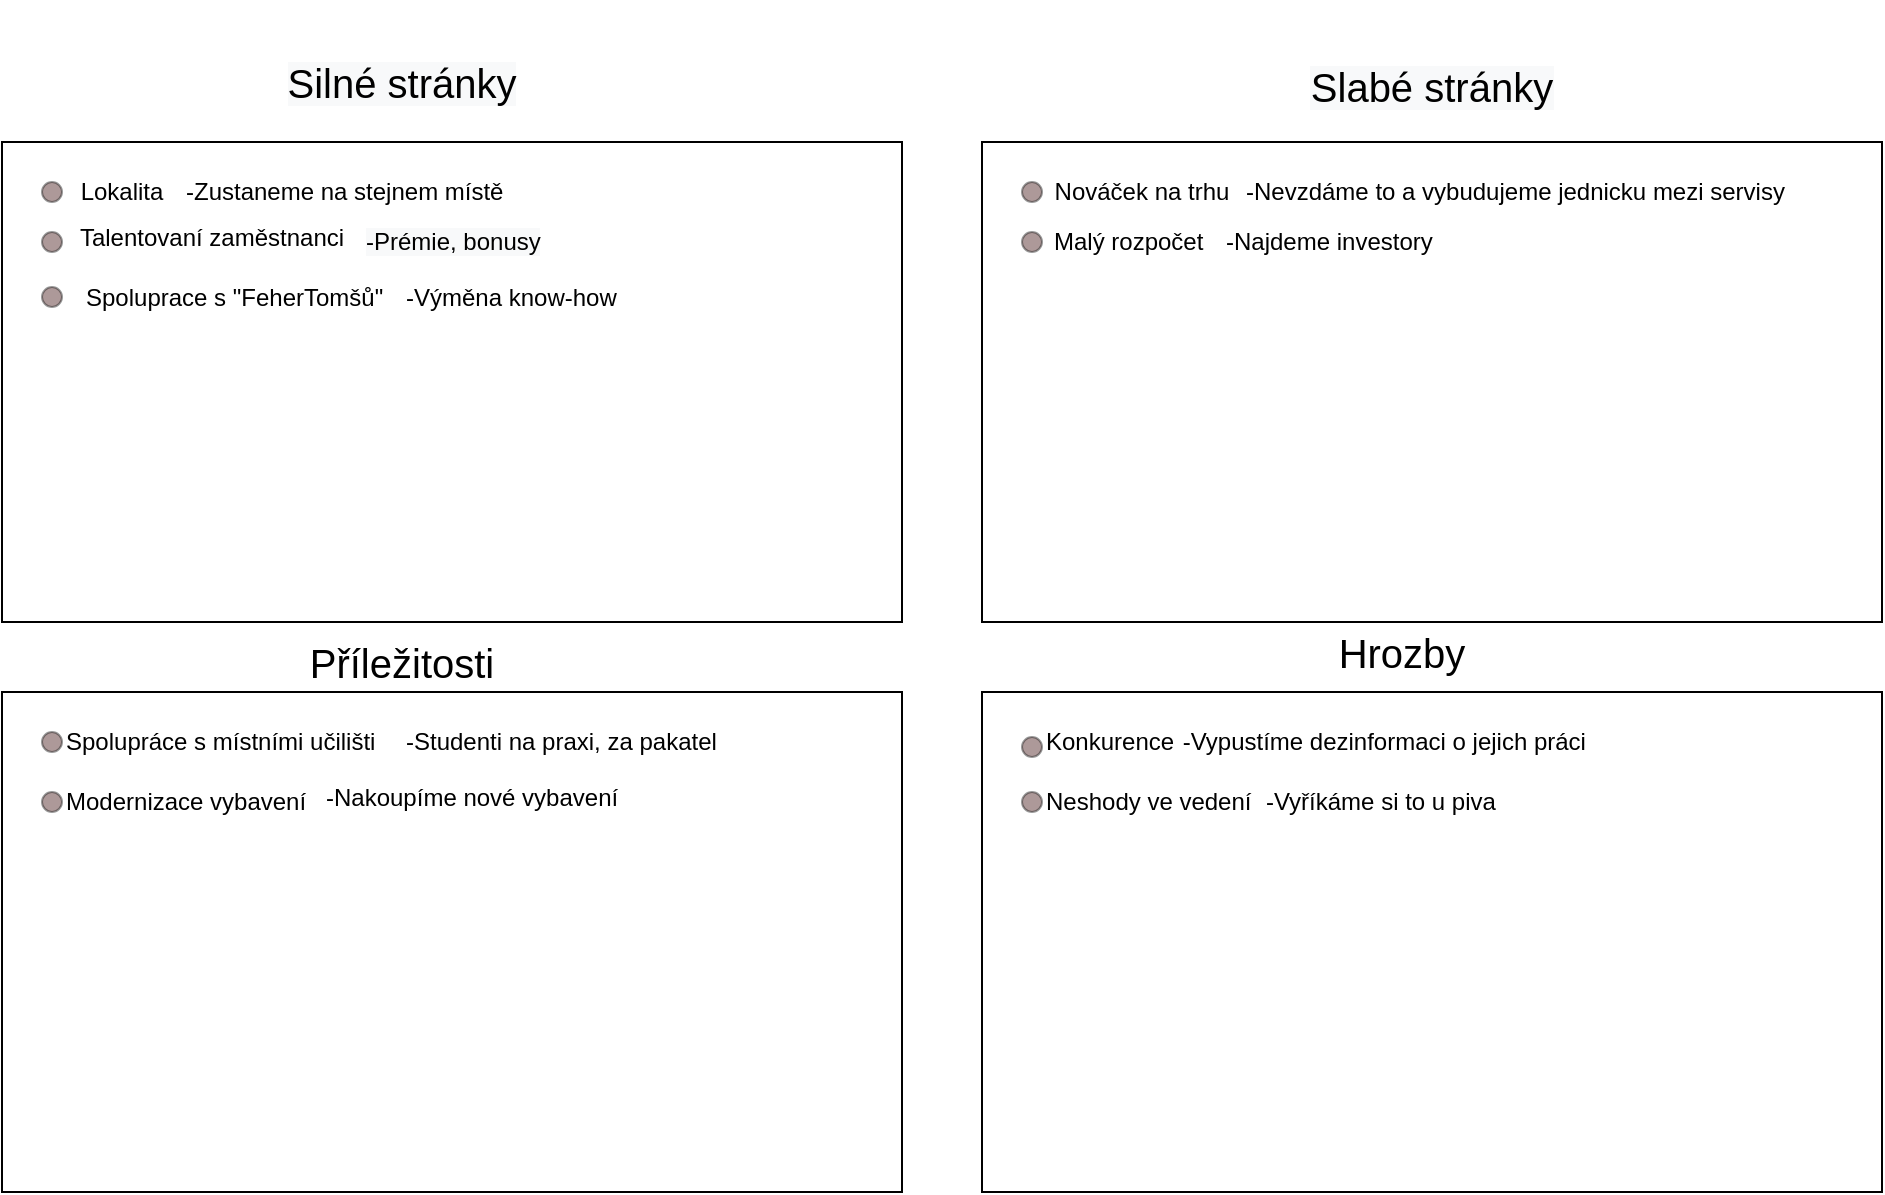 <mxfile version="14.4.0" type="device"><diagram id="U8xCYZmRRD7qj0lEbtf2" name="Page-1"><mxGraphModel dx="1133" dy="1837" grid="1" gridSize="10" guides="1" tooltips="1" connect="1" arrows="1" fold="1" page="1" pageScale="1" pageWidth="827" pageHeight="1169" math="0" shadow="0"><root><mxCell id="0"/><mxCell id="1" parent="0"/><mxCell id="UV0Sit8eHugYeriX6nGh-9" value="" style="rounded=0;whiteSpace=wrap;html=1;" vertex="1" parent="1"><mxGeometry x="30" y="65" width="450" height="240" as="geometry"/></mxCell><mxCell id="UV0Sit8eHugYeriX6nGh-10" value="" style="rounded=0;whiteSpace=wrap;html=1;" vertex="1" parent="1"><mxGeometry x="520" y="65" width="450" height="240" as="geometry"/></mxCell><mxCell id="UV0Sit8eHugYeriX6nGh-11" value="" style="rounded=0;whiteSpace=wrap;html=1;" vertex="1" parent="1"><mxGeometry x="30" y="340" width="450" height="250" as="geometry"/></mxCell><mxCell id="UV0Sit8eHugYeriX6nGh-12" value="" style="rounded=0;whiteSpace=wrap;html=1;" vertex="1" parent="1"><mxGeometry x="520" y="340" width="450" height="250" as="geometry"/></mxCell><mxCell id="UV0Sit8eHugYeriX6nGh-13" value="&#10;&#10;&lt;span style=&quot;color: rgb(0, 0, 0); font-family: helvetica; font-size: 20px; font-style: normal; font-weight: 400; letter-spacing: normal; text-align: center; text-indent: 0px; text-transform: none; word-spacing: 0px; background-color: rgb(248, 249, 250); display: inline; float: none;&quot;&gt;Silné stránky&lt;/span&gt;&#10;&#10;" style="text;html=1;strokeColor=none;fillColor=none;align=center;verticalAlign=middle;whiteSpace=wrap;rounded=0;" vertex="1" parent="1"><mxGeometry x="80" y="20" width="300" height="30" as="geometry"/></mxCell><mxCell id="UV0Sit8eHugYeriX6nGh-14" value="&lt;br&gt;&lt;span style=&quot;color: rgb(0 , 0 , 0) ; font-family: &amp;#34;helvetica&amp;#34; ; font-size: 20px ; font-style: normal ; font-weight: 400 ; letter-spacing: normal ; text-align: center ; text-indent: 0px ; text-transform: none ; word-spacing: 0px ; background-color: rgb(248 , 249 , 250) ; display: inline ; float: none&quot;&gt;Slabé stránky&lt;/span&gt;" style="text;html=1;strokeColor=none;fillColor=none;align=center;verticalAlign=middle;whiteSpace=wrap;rounded=0;" vertex="1" parent="1"><mxGeometry x="595" y="10" width="300" height="40" as="geometry"/></mxCell><mxCell id="UV0Sit8eHugYeriX6nGh-15" value="&lt;font style=&quot;font-size: 20px&quot;&gt;Příležitosti&lt;/font&gt;" style="text;html=1;strokeColor=none;fillColor=none;align=center;verticalAlign=middle;whiteSpace=wrap;rounded=0;" vertex="1" parent="1"><mxGeometry x="80" y="310" width="300" height="30" as="geometry"/></mxCell><mxCell id="UV0Sit8eHugYeriX6nGh-16" value="&lt;font style=&quot;font-size: 20px&quot;&gt;Hrozby&lt;/font&gt;" style="text;html=1;strokeColor=none;fillColor=none;align=center;verticalAlign=middle;whiteSpace=wrap;rounded=0;" vertex="1" parent="1"><mxGeometry x="580" y="305" width="300" height="30" as="geometry"/></mxCell><mxCell id="UV0Sit8eHugYeriX6nGh-18" value="Lokalita" style="text;html=1;strokeColor=none;fillColor=none;align=center;verticalAlign=middle;whiteSpace=wrap;rounded=0;" vertex="1" parent="1"><mxGeometry x="60" y="80" width="60" height="20" as="geometry"/></mxCell><mxCell id="UV0Sit8eHugYeriX6nGh-19" value="" style="ellipse;whiteSpace=wrap;html=1;rounded=0;align=center;fillColor=#330000;strokeWidth=1;opacity=40;" vertex="1" parent="1"><mxGeometry x="50" y="85" width="10" height="10" as="geometry"/></mxCell><mxCell id="UV0Sit8eHugYeriX6nGh-24" value="" style="ellipse;whiteSpace=wrap;html=1;rounded=0;align=center;fillColor=#330000;strokeWidth=1;opacity=40;" vertex="1" parent="1"><mxGeometry x="50" y="110" width="10" height="10" as="geometry"/></mxCell><mxCell id="UV0Sit8eHugYeriX6nGh-26" value="Talentovaní zaměstnanci" style="text;html=1;strokeColor=none;fillColor=none;align=center;verticalAlign=middle;whiteSpace=wrap;rounded=0;" vertex="1" parent="1"><mxGeometry x="60" y="105" width="150" height="15" as="geometry"/></mxCell><mxCell id="UV0Sit8eHugYeriX6nGh-29" value="" style="ellipse;whiteSpace=wrap;html=1;rounded=0;align=center;fillColor=#330000;strokeWidth=1;opacity=40;" vertex="1" parent="1"><mxGeometry x="540" y="85" width="10" height="10" as="geometry"/></mxCell><mxCell id="UV0Sit8eHugYeriX6nGh-30" value="Nováček na trhu" style="text;html=1;strokeColor=none;fillColor=none;align=center;verticalAlign=middle;whiteSpace=wrap;rounded=0;" vertex="1" parent="1"><mxGeometry x="550" y="80" width="100" height="20" as="geometry"/></mxCell><mxCell id="UV0Sit8eHugYeriX6nGh-31" value="" style="ellipse;whiteSpace=wrap;html=1;rounded=0;align=center;fillColor=#330000;strokeWidth=1;opacity=40;" vertex="1" parent="1"><mxGeometry x="540" y="110" width="10" height="10" as="geometry"/></mxCell><mxCell id="UV0Sit8eHugYeriX6nGh-32" value="&amp;nbsp; Malý rozpočet" style="text;html=1;strokeColor=none;fillColor=none;align=center;verticalAlign=middle;whiteSpace=wrap;rounded=0;" vertex="1" parent="1"><mxGeometry x="540" y="105" width="100" height="20" as="geometry"/></mxCell><mxCell id="UV0Sit8eHugYeriX6nGh-33" value="" style="ellipse;whiteSpace=wrap;html=1;rounded=0;align=center;fillColor=#330000;strokeWidth=1;opacity=40;" vertex="1" parent="1"><mxGeometry x="50" y="360" width="10" height="10" as="geometry"/></mxCell><mxCell id="UV0Sit8eHugYeriX6nGh-38" value="Spolupráce s místními učilišti" style="text;html=1;strokeColor=none;fillColor=none;align=left;verticalAlign=middle;whiteSpace=wrap;rounded=0;" vertex="1" parent="1"><mxGeometry x="60" y="357.5" width="170" height="15" as="geometry"/></mxCell><mxCell id="UV0Sit8eHugYeriX6nGh-39" value="" style="ellipse;whiteSpace=wrap;html=1;rounded=0;align=center;fillColor=#330000;strokeWidth=1;opacity=40;" vertex="1" parent="1"><mxGeometry x="50" y="390" width="10" height="10" as="geometry"/></mxCell><mxCell id="UV0Sit8eHugYeriX6nGh-41" value="Modernizace vybavení" style="text;html=1;strokeColor=none;fillColor=none;align=left;verticalAlign=middle;whiteSpace=wrap;rounded=0;" vertex="1" parent="1"><mxGeometry x="60" y="387.5" width="170" height="15" as="geometry"/></mxCell><mxCell id="UV0Sit8eHugYeriX6nGh-43" value="" style="ellipse;whiteSpace=wrap;html=1;rounded=0;align=center;fillColor=#330000;strokeWidth=1;opacity=40;" vertex="1" parent="1"><mxGeometry x="540" y="362.5" width="10" height="10" as="geometry"/></mxCell><mxCell id="UV0Sit8eHugYeriX6nGh-46" value="Konkurence" style="text;html=1;strokeColor=none;fillColor=none;align=left;verticalAlign=middle;whiteSpace=wrap;rounded=0;" vertex="1" parent="1"><mxGeometry x="550" y="357.5" width="170" height="15" as="geometry"/></mxCell><mxCell id="UV0Sit8eHugYeriX6nGh-47" value="" style="ellipse;whiteSpace=wrap;html=1;rounded=0;align=center;fillColor=#330000;strokeWidth=1;opacity=40;direction=south;" vertex="1" parent="1"><mxGeometry x="540" y="390" width="10" height="10" as="geometry"/></mxCell><mxCell id="UV0Sit8eHugYeriX6nGh-50" value="Neshody ve vedení" style="text;html=1;strokeColor=none;fillColor=none;align=left;verticalAlign=middle;whiteSpace=wrap;rounded=0;" vertex="1" parent="1"><mxGeometry x="550" y="387.5" width="170" height="15" as="geometry"/></mxCell><mxCell id="UV0Sit8eHugYeriX6nGh-52" value="-Zustaneme na stejnem místě" style="text;html=1;strokeColor=none;fillColor=none;align=left;verticalAlign=middle;whiteSpace=wrap;rounded=0;opacity=50;" vertex="1" parent="1"><mxGeometry x="120" y="80" width="200" height="20" as="geometry"/></mxCell><mxCell id="UV0Sit8eHugYeriX6nGh-55" value="&#10;&#10;&lt;span style=&quot;color: rgb(0, 0, 0); font-family: helvetica; font-size: 12px; font-style: normal; font-weight: 400; letter-spacing: normal; text-align: left; text-indent: 0px; text-transform: none; word-spacing: 0px; background-color: rgb(248, 249, 250); display: inline; float: none;&quot;&gt;-Prémie, bonusy&lt;/span&gt;&#10;&#10;" style="text;html=1;strokeColor=none;fillColor=none;align=left;verticalAlign=middle;whiteSpace=wrap;rounded=0;opacity=50;" vertex="1" parent="1"><mxGeometry x="210" y="105" width="200" height="20" as="geometry"/></mxCell><mxCell id="UV0Sit8eHugYeriX6nGh-56" value="-Nevzdáme to a vybudujeme jednicku mezi servisy" style="text;html=1;strokeColor=none;fillColor=none;align=left;verticalAlign=middle;whiteSpace=wrap;rounded=0;" vertex="1" parent="1"><mxGeometry x="650" y="85" width="280" height="10" as="geometry"/></mxCell><mxCell id="UV0Sit8eHugYeriX6nGh-57" value="-Najdeme investory" style="text;html=1;strokeColor=none;fillColor=none;align=left;verticalAlign=middle;whiteSpace=wrap;rounded=0;" vertex="1" parent="1"><mxGeometry x="640" y="107.5" width="169" height="15" as="geometry"/></mxCell><mxCell id="UV0Sit8eHugYeriX6nGh-58" value="-Studenti na praxi, za pakatel" style="text;html=1;strokeColor=none;fillColor=none;align=left;verticalAlign=middle;whiteSpace=wrap;rounded=0;" vertex="1" parent="1"><mxGeometry x="230" y="357.5" width="160" height="15" as="geometry"/></mxCell><mxCell id="UV0Sit8eHugYeriX6nGh-59" value="-Nakoupíme nové vybavení" style="text;html=1;strokeColor=none;fillColor=none;align=left;verticalAlign=middle;whiteSpace=wrap;rounded=0;" vertex="1" parent="1"><mxGeometry x="190" y="385" width="180" height="15" as="geometry"/></mxCell><mxCell id="UV0Sit8eHugYeriX6nGh-60" value="&amp;nbsp;-Vypustíme dezinformaci o jejich práci" style="text;html=1;strokeColor=none;fillColor=none;align=left;verticalAlign=middle;whiteSpace=wrap;rounded=0;" vertex="1" parent="1"><mxGeometry x="615" y="357.5" width="230" height="15" as="geometry"/></mxCell><mxCell id="UV0Sit8eHugYeriX6nGh-61" value="-Vyříkáme si to u piva" style="text;html=1;strokeColor=none;fillColor=none;align=left;verticalAlign=middle;whiteSpace=wrap;rounded=0;" vertex="1" parent="1"><mxGeometry x="660" y="387.5" width="230" height="15" as="geometry"/></mxCell><mxCell id="UV0Sit8eHugYeriX6nGh-63" value="" style="ellipse;whiteSpace=wrap;html=1;rounded=0;align=center;fillColor=#330000;strokeWidth=1;opacity=40;" vertex="1" parent="1"><mxGeometry x="50" y="137.5" width="10" height="10" as="geometry"/></mxCell><mxCell id="UV0Sit8eHugYeriX6nGh-64" value="Spoluprace s &quot;FeherTomšů&quot;" style="text;html=1;strokeColor=none;fillColor=none;align=left;verticalAlign=middle;whiteSpace=wrap;rounded=0;" vertex="1" parent="1"><mxGeometry x="70" y="135" width="160" height="15" as="geometry"/></mxCell><mxCell id="UV0Sit8eHugYeriX6nGh-68" value="-Výměna know-how" style="text;html=1;strokeColor=none;fillColor=none;align=left;verticalAlign=middle;whiteSpace=wrap;rounded=0;opacity=50;" vertex="1" parent="1"><mxGeometry x="230" y="132.5" width="200" height="20" as="geometry"/></mxCell></root></mxGraphModel></diagram></mxfile>